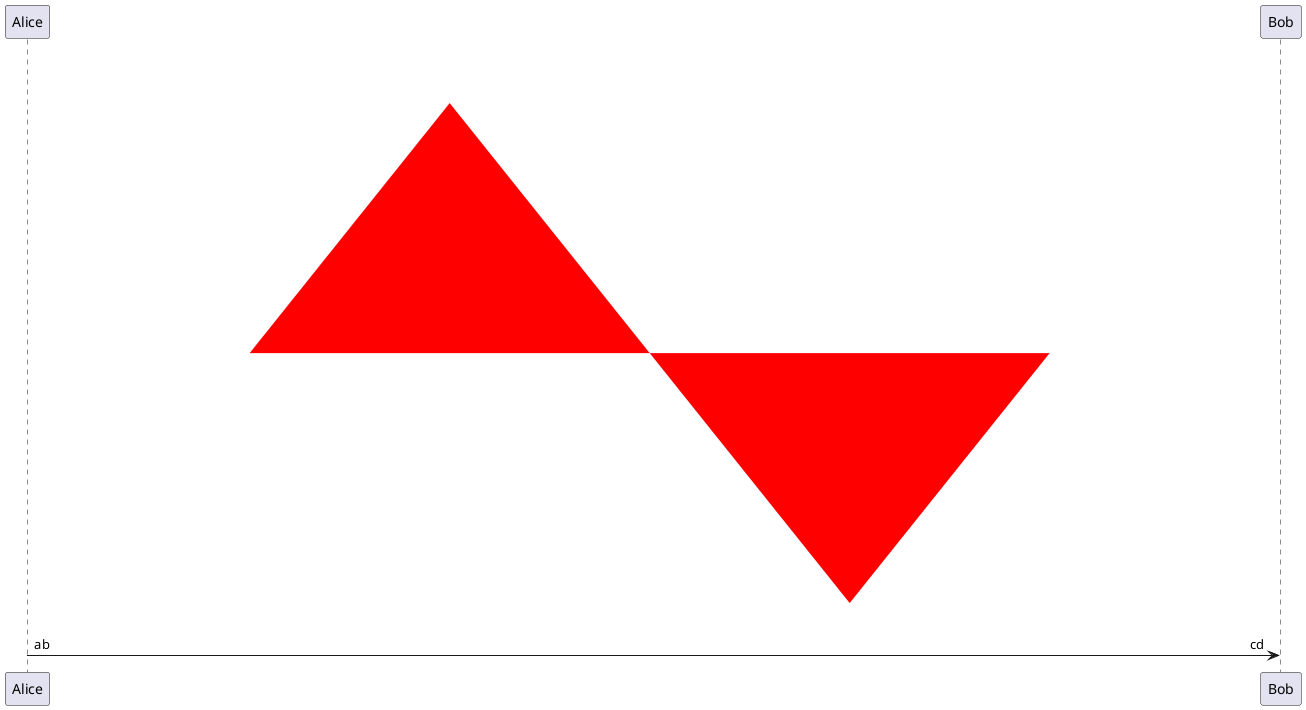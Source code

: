{
  "sha1": "pa6fvzrxx8c3kwrgc56kbq6t16d54xc",
  "insertion": {
    "when": "2024-06-04T17:28:40.840Z",
    "user": "plantuml@gmail.com"
  }
}
@startuml
sprite SVG_NO_BEZIER <svg width="1200" height="600"
     xmlns="http://www.w3.org/2000/svg" version="1.1">
  <path d="M200,300 L400,50 L600,300
           L800,550 L1000,300"
        fill="#FF0000" stroke="#888888" stroke-width="2" />
</svg>


Alice->Bob : ab<$SVG_NO_BEZIER>cd

@enduml
